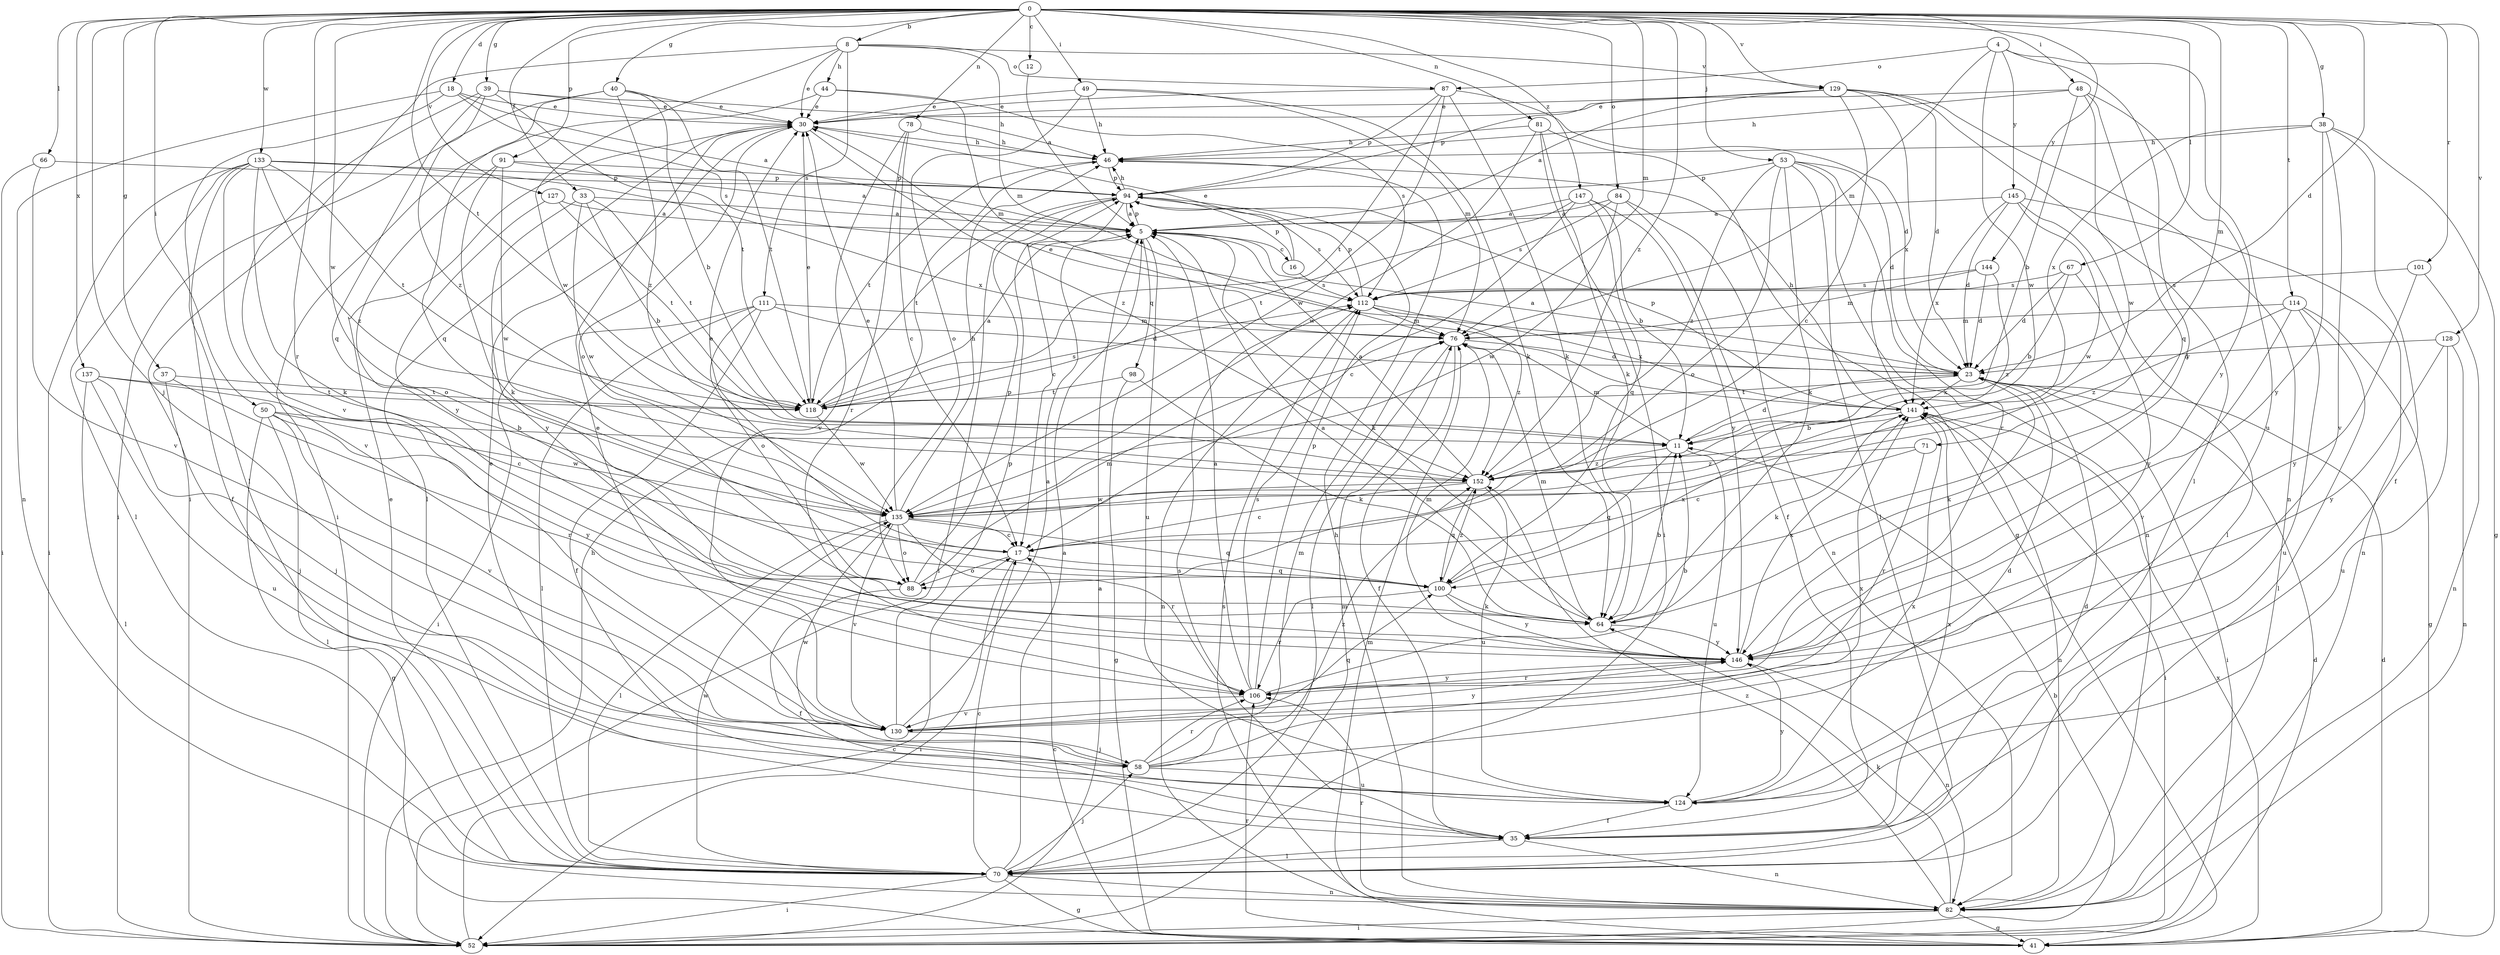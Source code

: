 strict digraph  {
0;
4;
5;
8;
11;
12;
16;
17;
18;
23;
30;
33;
35;
37;
38;
39;
40;
41;
44;
46;
48;
49;
50;
52;
53;
58;
64;
66;
67;
70;
71;
76;
78;
81;
82;
84;
87;
88;
91;
94;
98;
100;
101;
106;
111;
112;
114;
118;
124;
127;
128;
129;
130;
133;
135;
137;
141;
144;
145;
146;
147;
152;
0 -> 8  [label=b];
0 -> 12  [label=c];
0 -> 18  [label=d];
0 -> 23  [label=d];
0 -> 33  [label=f];
0 -> 37  [label=g];
0 -> 38  [label=g];
0 -> 39  [label=g];
0 -> 40  [label=g];
0 -> 48  [label=i];
0 -> 49  [label=i];
0 -> 50  [label=i];
0 -> 53  [label=j];
0 -> 58  [label=j];
0 -> 66  [label=l];
0 -> 67  [label=l];
0 -> 71  [label=m];
0 -> 76  [label=m];
0 -> 78  [label=n];
0 -> 81  [label=n];
0 -> 84  [label=o];
0 -> 91  [label=p];
0 -> 101  [label=r];
0 -> 106  [label=r];
0 -> 114  [label=t];
0 -> 118  [label=t];
0 -> 127  [label=v];
0 -> 128  [label=v];
0 -> 129  [label=v];
0 -> 133  [label=w];
0 -> 135  [label=w];
0 -> 137  [label=x];
0 -> 144  [label=y];
0 -> 147  [label=z];
0 -> 152  [label=z];
4 -> 76  [label=m];
4 -> 87  [label=o];
4 -> 124  [label=u];
4 -> 135  [label=w];
4 -> 145  [label=y];
4 -> 146  [label=y];
5 -> 16  [label=c];
5 -> 64  [label=k];
5 -> 94  [label=p];
5 -> 98  [label=q];
5 -> 124  [label=u];
8 -> 30  [label=e];
8 -> 44  [label=h];
8 -> 52  [label=i];
8 -> 76  [label=m];
8 -> 87  [label=o];
8 -> 111  [label=s];
8 -> 129  [label=v];
8 -> 135  [label=w];
11 -> 23  [label=d];
11 -> 76  [label=m];
11 -> 100  [label=q];
11 -> 124  [label=u];
11 -> 152  [label=z];
12 -> 5  [label=a];
16 -> 30  [label=e];
16 -> 94  [label=p];
16 -> 112  [label=s];
17 -> 30  [label=e];
17 -> 52  [label=i];
17 -> 88  [label=o];
17 -> 100  [label=q];
18 -> 5  [label=a];
18 -> 30  [label=e];
18 -> 70  [label=l];
18 -> 82  [label=n];
18 -> 112  [label=s];
23 -> 5  [label=a];
23 -> 30  [label=e];
23 -> 52  [label=i];
23 -> 64  [label=k];
23 -> 118  [label=t];
23 -> 141  [label=x];
30 -> 46  [label=h];
30 -> 70  [label=l];
30 -> 88  [label=o];
30 -> 152  [label=z];
33 -> 5  [label=a];
33 -> 11  [label=b];
33 -> 118  [label=t];
33 -> 135  [label=w];
33 -> 146  [label=y];
35 -> 23  [label=d];
35 -> 70  [label=l];
35 -> 82  [label=n];
35 -> 112  [label=s];
35 -> 141  [label=x];
37 -> 58  [label=j];
37 -> 106  [label=r];
37 -> 118  [label=t];
38 -> 35  [label=f];
38 -> 41  [label=g];
38 -> 46  [label=h];
38 -> 130  [label=v];
38 -> 141  [label=x];
38 -> 146  [label=y];
39 -> 30  [label=e];
39 -> 46  [label=h];
39 -> 100  [label=q];
39 -> 118  [label=t];
39 -> 130  [label=v];
39 -> 152  [label=z];
40 -> 11  [label=b];
40 -> 30  [label=e];
40 -> 52  [label=i];
40 -> 100  [label=q];
40 -> 118  [label=t];
40 -> 152  [label=z];
41 -> 17  [label=c];
41 -> 23  [label=d];
41 -> 76  [label=m];
41 -> 106  [label=r];
41 -> 141  [label=x];
44 -> 30  [label=e];
44 -> 52  [label=i];
44 -> 76  [label=m];
44 -> 112  [label=s];
46 -> 94  [label=p];
46 -> 118  [label=t];
48 -> 11  [label=b];
48 -> 30  [label=e];
48 -> 46  [label=h];
48 -> 100  [label=q];
48 -> 135  [label=w];
48 -> 146  [label=y];
49 -> 30  [label=e];
49 -> 46  [label=h];
49 -> 64  [label=k];
49 -> 76  [label=m];
49 -> 88  [label=o];
50 -> 11  [label=b];
50 -> 41  [label=g];
50 -> 70  [label=l];
50 -> 130  [label=v];
50 -> 135  [label=w];
50 -> 146  [label=y];
52 -> 5  [label=a];
52 -> 11  [label=b];
52 -> 17  [label=c];
52 -> 23  [label=d];
52 -> 46  [label=h];
53 -> 23  [label=d];
53 -> 64  [label=k];
53 -> 70  [label=l];
53 -> 82  [label=n];
53 -> 88  [label=o];
53 -> 94  [label=p];
53 -> 106  [label=r];
53 -> 152  [label=z];
58 -> 23  [label=d];
58 -> 76  [label=m];
58 -> 106  [label=r];
58 -> 124  [label=u];
58 -> 135  [label=w];
58 -> 141  [label=x];
58 -> 152  [label=z];
64 -> 5  [label=a];
64 -> 11  [label=b];
64 -> 76  [label=m];
64 -> 146  [label=y];
66 -> 52  [label=i];
66 -> 94  [label=p];
66 -> 130  [label=v];
67 -> 11  [label=b];
67 -> 23  [label=d];
67 -> 112  [label=s];
67 -> 146  [label=y];
70 -> 5  [label=a];
70 -> 17  [label=c];
70 -> 30  [label=e];
70 -> 41  [label=g];
70 -> 52  [label=i];
70 -> 58  [label=j];
70 -> 76  [label=m];
70 -> 82  [label=n];
70 -> 135  [label=w];
71 -> 17  [label=c];
71 -> 106  [label=r];
71 -> 152  [label=z];
76 -> 23  [label=d];
76 -> 35  [label=f];
76 -> 70  [label=l];
78 -> 17  [label=c];
78 -> 46  [label=h];
78 -> 106  [label=r];
78 -> 130  [label=v];
81 -> 41  [label=g];
81 -> 46  [label=h];
81 -> 52  [label=i];
81 -> 64  [label=k];
81 -> 135  [label=w];
82 -> 41  [label=g];
82 -> 46  [label=h];
82 -> 52  [label=i];
82 -> 64  [label=k];
82 -> 106  [label=r];
82 -> 112  [label=s];
82 -> 152  [label=z];
84 -> 5  [label=a];
84 -> 35  [label=f];
84 -> 82  [label=n];
84 -> 112  [label=s];
84 -> 135  [label=w];
87 -> 23  [label=d];
87 -> 30  [label=e];
87 -> 64  [label=k];
87 -> 94  [label=p];
87 -> 118  [label=t];
87 -> 135  [label=w];
88 -> 35  [label=f];
88 -> 76  [label=m];
88 -> 94  [label=p];
91 -> 5  [label=a];
91 -> 64  [label=k];
91 -> 94  [label=p];
91 -> 135  [label=w];
91 -> 146  [label=y];
94 -> 5  [label=a];
94 -> 17  [label=c];
94 -> 46  [label=h];
94 -> 52  [label=i];
94 -> 112  [label=s];
94 -> 118  [label=t];
98 -> 41  [label=g];
98 -> 64  [label=k];
98 -> 118  [label=t];
100 -> 64  [label=k];
100 -> 106  [label=r];
100 -> 141  [label=x];
100 -> 146  [label=y];
100 -> 152  [label=z];
101 -> 82  [label=n];
101 -> 112  [label=s];
101 -> 146  [label=y];
106 -> 5  [label=a];
106 -> 11  [label=b];
106 -> 94  [label=p];
106 -> 112  [label=s];
106 -> 130  [label=v];
106 -> 146  [label=y];
111 -> 23  [label=d];
111 -> 35  [label=f];
111 -> 52  [label=i];
111 -> 70  [label=l];
111 -> 76  [label=m];
111 -> 88  [label=o];
112 -> 76  [label=m];
112 -> 82  [label=n];
112 -> 94  [label=p];
112 -> 141  [label=x];
112 -> 152  [label=z];
114 -> 41  [label=g];
114 -> 70  [label=l];
114 -> 76  [label=m];
114 -> 124  [label=u];
114 -> 130  [label=v];
114 -> 152  [label=z];
118 -> 5  [label=a];
118 -> 30  [label=e];
118 -> 112  [label=s];
118 -> 135  [label=w];
124 -> 30  [label=e];
124 -> 35  [label=f];
124 -> 141  [label=x];
124 -> 146  [label=y];
127 -> 5  [label=a];
127 -> 88  [label=o];
127 -> 118  [label=t];
128 -> 23  [label=d];
128 -> 82  [label=n];
128 -> 124  [label=u];
128 -> 146  [label=y];
129 -> 5  [label=a];
129 -> 17  [label=c];
129 -> 23  [label=d];
129 -> 30  [label=e];
129 -> 70  [label=l];
129 -> 82  [label=n];
129 -> 94  [label=p];
129 -> 141  [label=x];
130 -> 5  [label=a];
130 -> 30  [label=e];
130 -> 58  [label=j];
130 -> 94  [label=p];
130 -> 100  [label=q];
130 -> 146  [label=y];
133 -> 35  [label=f];
133 -> 52  [label=i];
133 -> 64  [label=k];
133 -> 70  [label=l];
133 -> 94  [label=p];
133 -> 118  [label=t];
133 -> 130  [label=v];
133 -> 141  [label=x];
133 -> 152  [label=z];
135 -> 17  [label=c];
135 -> 30  [label=e];
135 -> 46  [label=h];
135 -> 70  [label=l];
135 -> 88  [label=o];
135 -> 100  [label=q];
135 -> 106  [label=r];
135 -> 130  [label=v];
137 -> 17  [label=c];
137 -> 58  [label=j];
137 -> 70  [label=l];
137 -> 118  [label=t];
137 -> 124  [label=u];
141 -> 11  [label=b];
141 -> 46  [label=h];
141 -> 52  [label=i];
141 -> 64  [label=k];
141 -> 82  [label=n];
141 -> 94  [label=p];
144 -> 23  [label=d];
144 -> 76  [label=m];
144 -> 112  [label=s];
144 -> 152  [label=z];
145 -> 5  [label=a];
145 -> 23  [label=d];
145 -> 70  [label=l];
145 -> 82  [label=n];
145 -> 135  [label=w];
145 -> 141  [label=x];
146 -> 76  [label=m];
146 -> 82  [label=n];
146 -> 106  [label=r];
146 -> 141  [label=x];
147 -> 5  [label=a];
147 -> 11  [label=b];
147 -> 17  [label=c];
147 -> 100  [label=q];
147 -> 118  [label=t];
147 -> 146  [label=y];
152 -> 5  [label=a];
152 -> 17  [label=c];
152 -> 100  [label=q];
152 -> 124  [label=u];
152 -> 135  [label=w];
}
